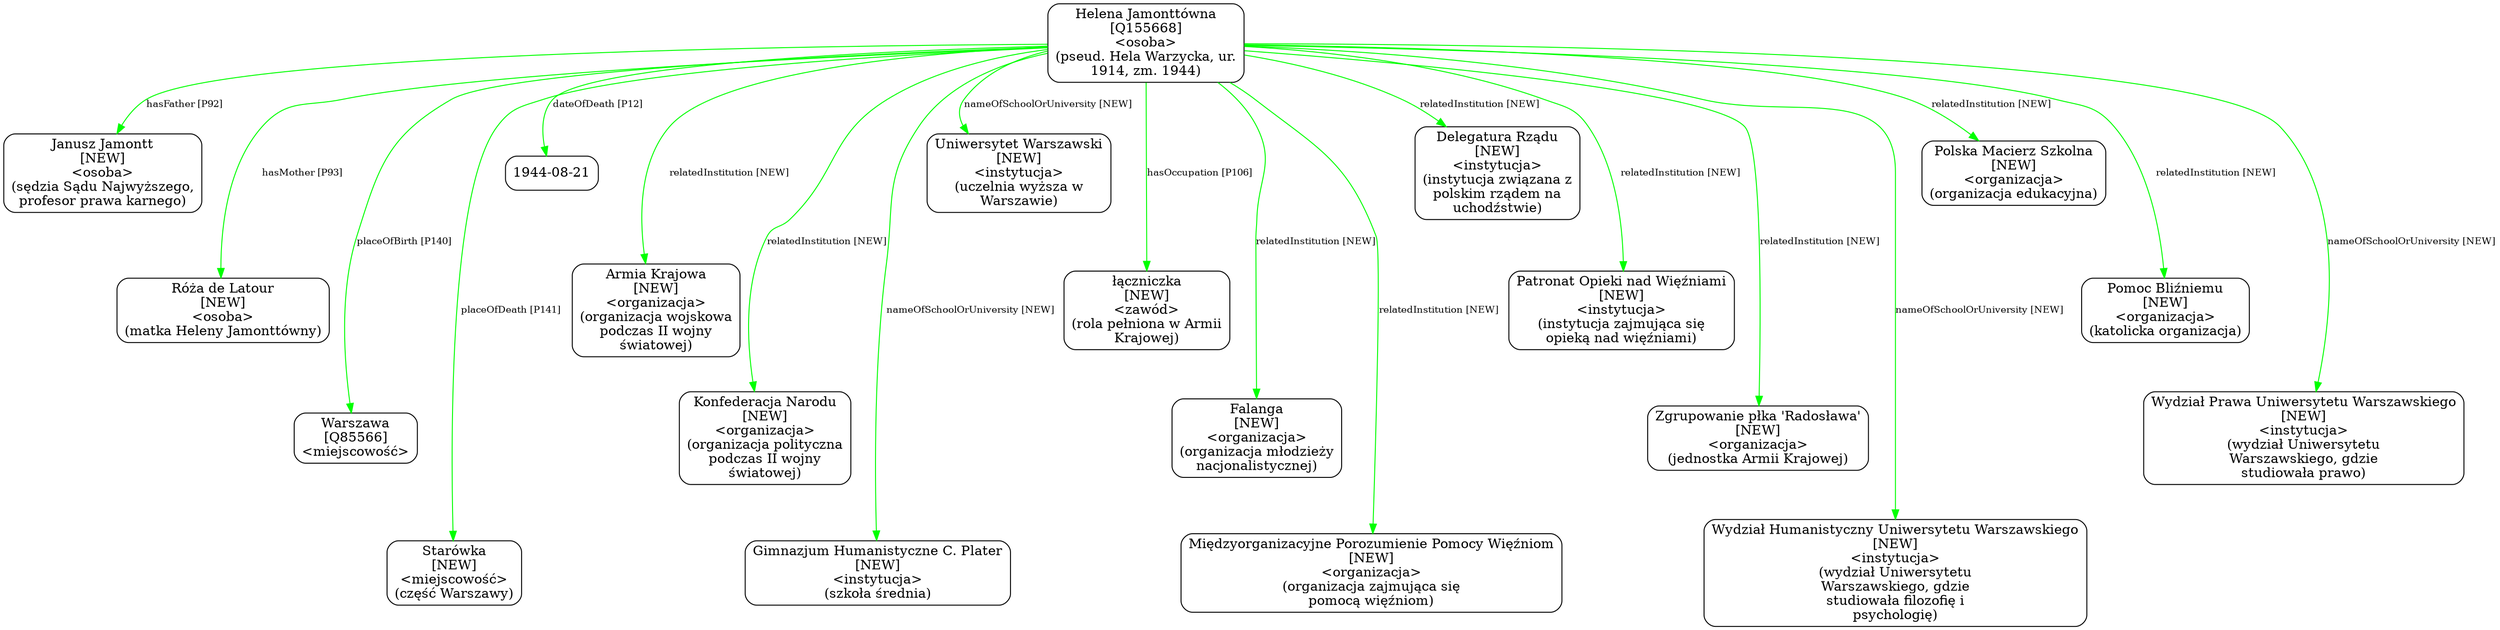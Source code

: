 digraph {
	node [shape=box,
		style=rounded
	];
	edge [fontsize=10];
	"Helena Jamonttówna
[Q155668]
<osoba>
(pseud. Hela Warzycka, ur.
1914, zm. 1944)"	[color=black,
		label="Helena Jamonttówna
[Q155668]
<osoba>
(pseud. Hela Warzycka, ur.
1914, zm. 1944)"];
	"Helena Jamonttówna
[Q155668]
<osoba>
(pseud. Hela Warzycka, ur.
1914, zm. 1944)" -> "Janusz Jamontt
[NEW]
<osoba>
(sędzia Sądu Najwyższego,
profesor prawa karnego)"	[color=green,
		label="hasFather [P92]",
		minlen=1];
	"Helena Jamonttówna
[Q155668]
<osoba>
(pseud. Hela Warzycka, ur.
1914, zm. 1944)" -> "Róża de Latour
[NEW]
<osoba>
(matka Heleny Jamonttówny)"	[color=green,
		label="hasMother [P93]",
		minlen=2];
	"Helena Jamonttówna
[Q155668]
<osoba>
(pseud. Hela Warzycka, ur.
1914, zm. 1944)" -> "Warszawa
[Q85566]
<miejscowość>"	[color=green,
		label="placeOfBirth [P140]",
		minlen=3];
	"Helena Jamonttówna
[Q155668]
<osoba>
(pseud. Hela Warzycka, ur.
1914, zm. 1944)" -> "Starówka
[NEW]
<miejscowość>
(część Warszawy)"	[color=green,
		label="placeOfDeath [P141]",
		minlen=4];
	"Helena Jamonttówna
[Q155668]
<osoba>
(pseud. Hela Warzycka, ur.
1914, zm. 1944)" -> "1944-08-21"	[color=green,
		label="dateOfDeath [P12]",
		minlen=1];
	"Helena Jamonttówna
[Q155668]
<osoba>
(pseud. Hela Warzycka, ur.
1914, zm. 1944)" -> "Armia Krajowa
[NEW]
<organizacja>
(organizacja wojskowa
podczas II wojny
światowej)"	[color=green,
		label="relatedInstitution [NEW]",
		minlen=2];
	"Helena Jamonttówna
[Q155668]
<osoba>
(pseud. Hela Warzycka, ur.
1914, zm. 1944)" -> "Konfederacja Narodu
[NEW]
<organizacja>
(organizacja polityczna
podczas II wojny
światowej)"	[color=green,
		label="relatedInstitution [NEW]",
		minlen=3];
	"Helena Jamonttówna
[Q155668]
<osoba>
(pseud. Hela Warzycka, ur.
1914, zm. 1944)" -> "Gimnazjum Humanistyczne C. Plater
[NEW]
<instytucja>
(szkoła średnia)"	[color=green,
		label="nameOfSchoolOrUniversity [NEW]",
		minlen=4];
	"Helena Jamonttówna
[Q155668]
<osoba>
(pseud. Hela Warzycka, ur.
1914, zm. 1944)" -> "Uniwersytet Warszawski
[NEW]
<instytucja>
(uczelnia wyższa w
Warszawie)"	[color=green,
		label="nameOfSchoolOrUniversity [NEW]",
		minlen=1];
	"Helena Jamonttówna
[Q155668]
<osoba>
(pseud. Hela Warzycka, ur.
1914, zm. 1944)" -> "łączniczka
[NEW]
<zawód>
(rola pełniona w Armii
Krajowej)"	[color=green,
		label="hasOccupation [P106]",
		minlen=2];
	"Helena Jamonttówna
[Q155668]
<osoba>
(pseud. Hela Warzycka, ur.
1914, zm. 1944)" -> "Falanga
[NEW]
<organizacja>
(organizacja młodzieży
nacjonalistycznej)"	[color=green,
		label="relatedInstitution [NEW]",
		minlen=3];
	"Helena Jamonttówna
[Q155668]
<osoba>
(pseud. Hela Warzycka, ur.
1914, zm. 1944)" -> "Międzyorganizacyjne Porozumienie Pomocy Więźniom
[NEW]
<organizacja>
(organizacja zajmująca się
pomocą więźniom)"	[color=green,
		label="relatedInstitution [NEW]",
		minlen=4];
	"Helena Jamonttówna
[Q155668]
<osoba>
(pseud. Hela Warzycka, ur.
1914, zm. 1944)" -> "Delegatura Rządu
[NEW]
<instytucja>
(instytucja związana z
polskim rządem na
uchodźstwie)"	[color=green,
		label="relatedInstitution [NEW]",
		minlen=1];
	"Helena Jamonttówna
[Q155668]
<osoba>
(pseud. Hela Warzycka, ur.
1914, zm. 1944)" -> "Patronat Opieki nad Więźniami
[NEW]
<instytucja>
(instytucja zajmująca się
opieką nad więźniami)"	[color=green,
		label="relatedInstitution [NEW]",
		minlen=2];
	"Helena Jamonttówna
[Q155668]
<osoba>
(pseud. Hela Warzycka, ur.
1914, zm. 1944)" -> "Zgrupowanie płka 'Radosława'
[NEW]
<organizacja>
(jednostka Armii Krajowej)"	[color=green,
		label="relatedInstitution [NEW]",
		minlen=3];
	"Helena Jamonttówna
[Q155668]
<osoba>
(pseud. Hela Warzycka, ur.
1914, zm. 1944)" -> "Wydział Humanistyczny Uniwersytetu Warszawskiego
[NEW]
<instytucja>
(wydział Uniwersytetu
Warszawskiego, gdzie
studiowała filozofię \
i
psychologię)"	[color=green,
		label="nameOfSchoolOrUniversity [NEW]",
		minlen=4];
	"Helena Jamonttówna
[Q155668]
<osoba>
(pseud. Hela Warzycka, ur.
1914, zm. 1944)" -> "Polska Macierz Szkolna
[NEW]
<organizacja>
(organizacja edukacyjna)"	[color=green,
		label="relatedInstitution [NEW]",
		minlen=1];
	"Helena Jamonttówna
[Q155668]
<osoba>
(pseud. Hela Warzycka, ur.
1914, zm. 1944)" -> "Pomoc Bliźniemu
[NEW]
<organizacja>
(katolicka organizacja)"	[color=green,
		label="relatedInstitution [NEW]",
		minlen=2];
	"Helena Jamonttówna
[Q155668]
<osoba>
(pseud. Hela Warzycka, ur.
1914, zm. 1944)" -> "Wydział Prawa Uniwersytetu Warszawskiego
[NEW]
<instytucja>
(wydział Uniwersytetu
Warszawskiego, gdzie
studiowała prawo)"	[color=green,
		label="nameOfSchoolOrUniversity [NEW]",
		minlen=3];
}

